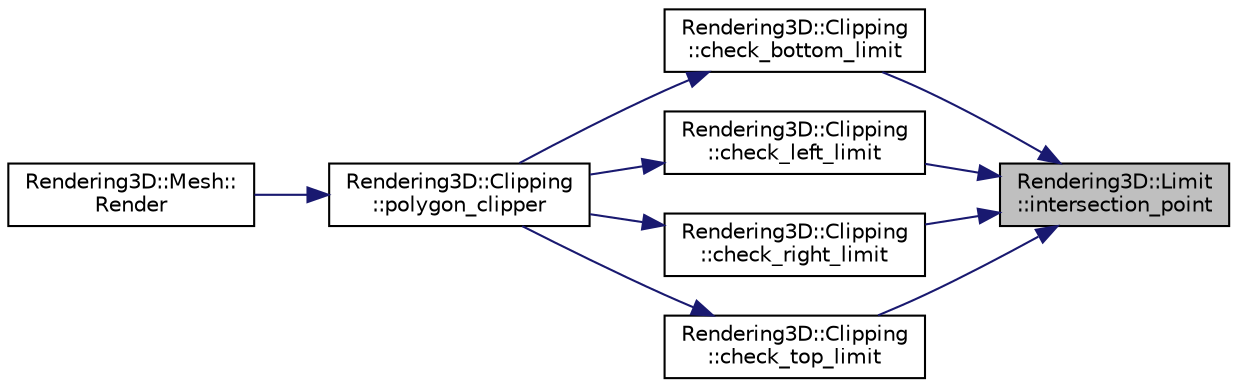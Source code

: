 digraph "Rendering3D::Limit::intersection_point"
{
 // LATEX_PDF_SIZE
  edge [fontname="Helvetica",fontsize="10",labelfontname="Helvetica",labelfontsize="10"];
  node [fontname="Helvetica",fontsize="10",shape=record];
  rankdir="RL";
  Node1 [label="Rendering3D::Limit\l::intersection_point",height=0.2,width=0.4,color="black", fillcolor="grey75", style="filled", fontcolor="black",tooltip="Calculates the intersection point between a given line and the limit."];
  Node1 -> Node2 [dir="back",color="midnightblue",fontsize="10",style="solid",fontname="Helvetica"];
  Node2 [label="Rendering3D::Clipping\l::check_bottom_limit",height=0.2,width=0.4,color="black", fillcolor="white", style="filled",URL="$class_rendering3_d_1_1_clipping.html#a5e27e445746b5f165509a4b2f9961d4b",tooltip="Clip by bottom limit."];
  Node2 -> Node3 [dir="back",color="midnightblue",fontsize="10",style="solid",fontname="Helvetica"];
  Node3 [label="Rendering3D::Clipping\l::polygon_clipper",height=0.2,width=0.4,color="black", fillcolor="white", style="filled",URL="$class_rendering3_d_1_1_clipping.html#aba534a4870c76acd8365f8eacf907789",tooltip="Polygon clipping following Sutherland-Hodgman method."];
  Node3 -> Node4 [dir="back",color="midnightblue",fontsize="10",style="solid",fontname="Helvetica"];
  Node4 [label="Rendering3D::Mesh::\lRender",height=0.2,width=0.4,color="black", fillcolor="white", style="filled",URL="$class_rendering3_d_1_1_mesh.html#af633c14f003a0e61f13cf117724c3664",tooltip="Render the mesh."];
  Node1 -> Node5 [dir="back",color="midnightblue",fontsize="10",style="solid",fontname="Helvetica"];
  Node5 [label="Rendering3D::Clipping\l::check_left_limit",height=0.2,width=0.4,color="black", fillcolor="white", style="filled",URL="$class_rendering3_d_1_1_clipping.html#a1df44875a1d44ee5b2e0ecf8499aff85",tooltip="Clip by left limit."];
  Node5 -> Node3 [dir="back",color="midnightblue",fontsize="10",style="solid",fontname="Helvetica"];
  Node1 -> Node6 [dir="back",color="midnightblue",fontsize="10",style="solid",fontname="Helvetica"];
  Node6 [label="Rendering3D::Clipping\l::check_right_limit",height=0.2,width=0.4,color="black", fillcolor="white", style="filled",URL="$class_rendering3_d_1_1_clipping.html#a8558ab393caf638bfbe84304c5af7265",tooltip="Clip by right limit."];
  Node6 -> Node3 [dir="back",color="midnightblue",fontsize="10",style="solid",fontname="Helvetica"];
  Node1 -> Node7 [dir="back",color="midnightblue",fontsize="10",style="solid",fontname="Helvetica"];
  Node7 [label="Rendering3D::Clipping\l::check_top_limit",height=0.2,width=0.4,color="black", fillcolor="white", style="filled",URL="$class_rendering3_d_1_1_clipping.html#a783ab16f34829adbec3b44b4e4c436f5",tooltip="Clip by top limit."];
  Node7 -> Node3 [dir="back",color="midnightblue",fontsize="10",style="solid",fontname="Helvetica"];
}
